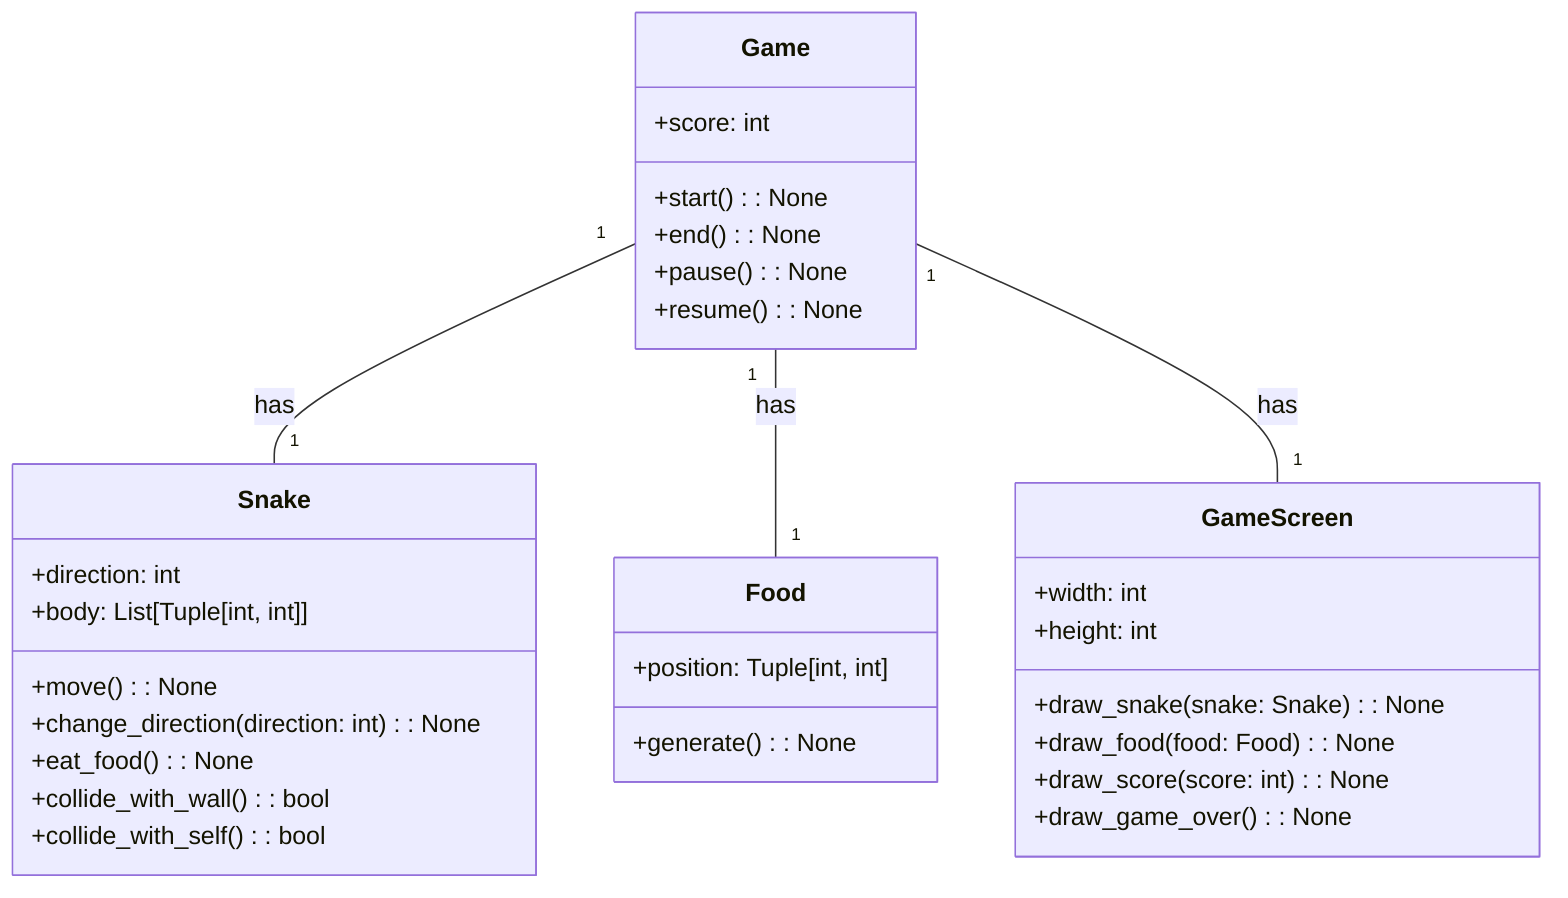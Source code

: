 classDiagram
    class Game{
        +score: int
        +start(): None
        +end(): None
        +pause(): None
        +resume(): None
    }

    class Snake{
        +direction: int
        +body: List[Tuple[int, int]]
        +move(): None
        +change_direction(direction: int): None
        +eat_food(): None
        +collide_with_wall(): bool
        +collide_with_self(): bool
    }

    class Food{
        +position: Tuple[int, int]
        +generate(): None
    }

    class GameScreen{
        +width: int
        +height: int
        +draw_snake(snake: Snake): None
        +draw_food(food: Food): None
        +draw_score(score: int): None
        +draw_game_over(): None
    }

    Game "1" -- "1" Snake: has
    Game "1" -- "1" Food: has
    Game "1" -- "1" GameScreen: has